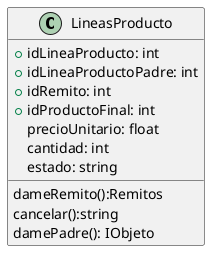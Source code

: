 @startuml LineasProducto
class LineasProducto{
    +idLineaProducto: int
    +idLineaProductoPadre: int
    +idRemito: int
    +idProductoFinal: int
    precioUnitario: float
    cantidad: int
    estado: string

    dameRemito():Remitos
    cancelar():string
    damePadre(): IObjeto
}
@enduml